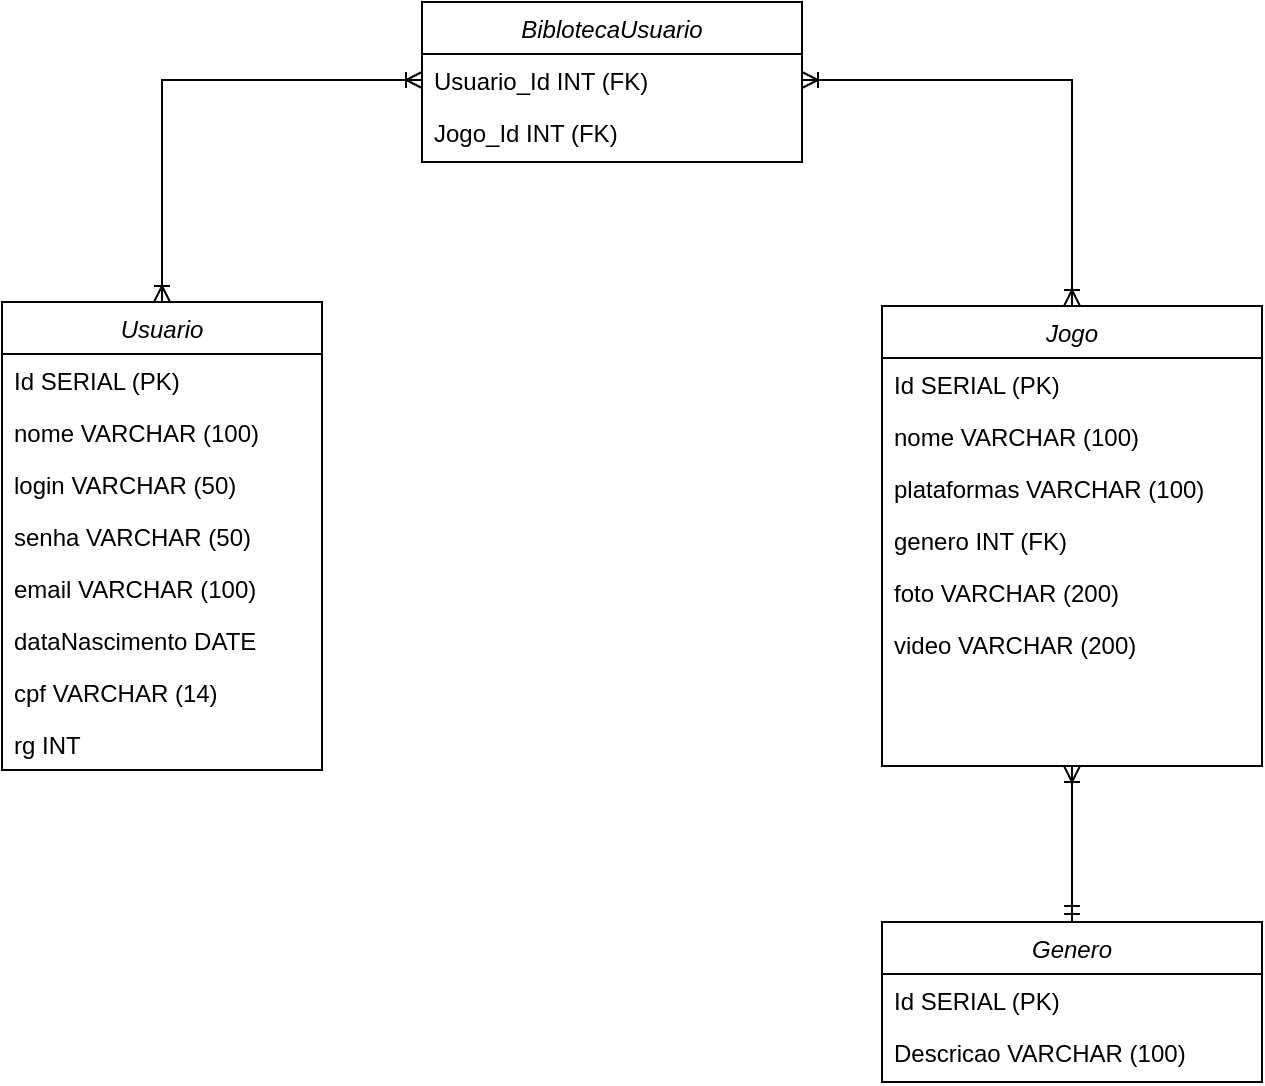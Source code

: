 <mxfile version="21.4.0" type="device">
  <diagram id="C5RBs43oDa-KdzZeNtuy" name="Page-1">
    <mxGraphModel dx="1434" dy="746" grid="1" gridSize="10" guides="1" tooltips="1" connect="1" arrows="1" fold="1" page="1" pageScale="1" pageWidth="827" pageHeight="1169" math="0" shadow="0">
      <root>
        <mxCell id="WIyWlLk6GJQsqaUBKTNV-0" />
        <mxCell id="WIyWlLk6GJQsqaUBKTNV-1" parent="WIyWlLk6GJQsqaUBKTNV-0" />
        <mxCell id="zkfFHV4jXpPFQw0GAbJ--0" value="BiblotecaUsuario" style="swimlane;fontStyle=2;align=center;verticalAlign=top;childLayout=stackLayout;horizontal=1;startSize=26;horizontalStack=0;resizeParent=1;resizeLast=0;collapsible=1;marginBottom=0;rounded=0;shadow=0;strokeWidth=1;" parent="WIyWlLk6GJQsqaUBKTNV-1" vertex="1">
          <mxGeometry x="340" y="70" width="190" height="80" as="geometry">
            <mxRectangle x="230" y="140" width="160" height="26" as="alternateBounds" />
          </mxGeometry>
        </mxCell>
        <mxCell id="zkfFHV4jXpPFQw0GAbJ--1" value="Usuario_Id INT (FK)" style="text;align=left;verticalAlign=top;spacingLeft=4;spacingRight=4;overflow=hidden;rotatable=0;points=[[0,0.5],[1,0.5]];portConstraint=eastwest;" parent="zkfFHV4jXpPFQw0GAbJ--0" vertex="1">
          <mxGeometry y="26" width="190" height="26" as="geometry" />
        </mxCell>
        <mxCell id="zkfFHV4jXpPFQw0GAbJ--2" value="Jogo_Id INT (FK)" style="text;align=left;verticalAlign=top;spacingLeft=4;spacingRight=4;overflow=hidden;rotatable=0;points=[[0,0.5],[1,0.5]];portConstraint=eastwest;rounded=0;shadow=0;html=0;" parent="zkfFHV4jXpPFQw0GAbJ--0" vertex="1">
          <mxGeometry y="52" width="190" height="26" as="geometry" />
        </mxCell>
        <mxCell id="zvpaPvjtQRon_glGb-KS-6" value="Usuario" style="swimlane;fontStyle=2;align=center;verticalAlign=top;childLayout=stackLayout;horizontal=1;startSize=26;horizontalStack=0;resizeParent=1;resizeLast=0;collapsible=1;marginBottom=0;rounded=0;shadow=0;strokeWidth=1;" vertex="1" parent="WIyWlLk6GJQsqaUBKTNV-1">
          <mxGeometry x="130" y="220" width="160" height="234" as="geometry">
            <mxRectangle x="230" y="140" width="160" height="26" as="alternateBounds" />
          </mxGeometry>
        </mxCell>
        <mxCell id="zvpaPvjtQRon_glGb-KS-7" value="Id SERIAL (PK)" style="text;align=left;verticalAlign=top;spacingLeft=4;spacingRight=4;overflow=hidden;rotatable=0;points=[[0,0.5],[1,0.5]];portConstraint=eastwest;" vertex="1" parent="zvpaPvjtQRon_glGb-KS-6">
          <mxGeometry y="26" width="160" height="26" as="geometry" />
        </mxCell>
        <mxCell id="zvpaPvjtQRon_glGb-KS-8" value="nome VARCHAR (100)" style="text;align=left;verticalAlign=top;spacingLeft=4;spacingRight=4;overflow=hidden;rotatable=0;points=[[0,0.5],[1,0.5]];portConstraint=eastwest;rounded=0;shadow=0;html=0;" vertex="1" parent="zvpaPvjtQRon_glGb-KS-6">
          <mxGeometry y="52" width="160" height="26" as="geometry" />
        </mxCell>
        <mxCell id="zvpaPvjtQRon_glGb-KS-9" value="login VARCHAR (50)" style="text;align=left;verticalAlign=top;spacingLeft=4;spacingRight=4;overflow=hidden;rotatable=0;points=[[0,0.5],[1,0.5]];portConstraint=eastwest;rounded=0;shadow=0;html=0;" vertex="1" parent="zvpaPvjtQRon_glGb-KS-6">
          <mxGeometry y="78" width="160" height="26" as="geometry" />
        </mxCell>
        <mxCell id="zvpaPvjtQRon_glGb-KS-10" value="senha VARCHAR (50)" style="text;align=left;verticalAlign=top;spacingLeft=4;spacingRight=4;overflow=hidden;rotatable=0;points=[[0,0.5],[1,0.5]];portConstraint=eastwest;rounded=0;shadow=0;html=0;" vertex="1" parent="zvpaPvjtQRon_glGb-KS-6">
          <mxGeometry y="104" width="160" height="26" as="geometry" />
        </mxCell>
        <mxCell id="zvpaPvjtQRon_glGb-KS-11" value="email VARCHAR (100)" style="text;align=left;verticalAlign=top;spacingLeft=4;spacingRight=4;overflow=hidden;rotatable=0;points=[[0,0.5],[1,0.5]];portConstraint=eastwest;rounded=0;shadow=0;html=0;" vertex="1" parent="zvpaPvjtQRon_glGb-KS-6">
          <mxGeometry y="130" width="160" height="26" as="geometry" />
        </mxCell>
        <mxCell id="zvpaPvjtQRon_glGb-KS-12" value="dataNascimento DATE" style="text;align=left;verticalAlign=top;spacingLeft=4;spacingRight=4;overflow=hidden;rotatable=0;points=[[0,0.5],[1,0.5]];portConstraint=eastwest;rounded=0;shadow=0;html=0;" vertex="1" parent="zvpaPvjtQRon_glGb-KS-6">
          <mxGeometry y="156" width="160" height="26" as="geometry" />
        </mxCell>
        <mxCell id="zvpaPvjtQRon_glGb-KS-13" value="cpf VARCHAR (14)" style="text;align=left;verticalAlign=top;spacingLeft=4;spacingRight=4;overflow=hidden;rotatable=0;points=[[0,0.5],[1,0.5]];portConstraint=eastwest;rounded=0;shadow=0;html=0;" vertex="1" parent="zvpaPvjtQRon_glGb-KS-6">
          <mxGeometry y="182" width="160" height="26" as="geometry" />
        </mxCell>
        <mxCell id="zvpaPvjtQRon_glGb-KS-14" value="rg INT" style="text;align=left;verticalAlign=top;spacingLeft=4;spacingRight=4;overflow=hidden;rotatable=0;points=[[0,0.5],[1,0.5]];portConstraint=eastwest;rounded=0;shadow=0;html=0;" vertex="1" parent="zvpaPvjtQRon_glGb-KS-6">
          <mxGeometry y="208" width="160" height="26" as="geometry" />
        </mxCell>
        <mxCell id="zvpaPvjtQRon_glGb-KS-31" style="edgeStyle=orthogonalEdgeStyle;rounded=0;orthogonalLoop=1;jettySize=auto;html=1;exitX=0.5;exitY=1;exitDx=0;exitDy=0;entryX=0.5;entryY=0;entryDx=0;entryDy=0;endArrow=ERmandOne;endFill=0;startArrow=ERoneToMany;startFill=0;" edge="1" parent="WIyWlLk6GJQsqaUBKTNV-1" source="zvpaPvjtQRon_glGb-KS-19" target="zvpaPvjtQRon_glGb-KS-26">
          <mxGeometry relative="1" as="geometry" />
        </mxCell>
        <mxCell id="zvpaPvjtQRon_glGb-KS-19" value="Jogo" style="swimlane;fontStyle=2;align=center;verticalAlign=top;childLayout=stackLayout;horizontal=1;startSize=26;horizontalStack=0;resizeParent=1;resizeLast=0;collapsible=1;marginBottom=0;rounded=0;shadow=0;strokeWidth=1;" vertex="1" parent="WIyWlLk6GJQsqaUBKTNV-1">
          <mxGeometry x="570" y="222" width="190" height="230" as="geometry">
            <mxRectangle x="230" y="140" width="160" height="26" as="alternateBounds" />
          </mxGeometry>
        </mxCell>
        <mxCell id="zvpaPvjtQRon_glGb-KS-20" value="Id SERIAL (PK)" style="text;align=left;verticalAlign=top;spacingLeft=4;spacingRight=4;overflow=hidden;rotatable=0;points=[[0,0.5],[1,0.5]];portConstraint=eastwest;" vertex="1" parent="zvpaPvjtQRon_glGb-KS-19">
          <mxGeometry y="26" width="190" height="26" as="geometry" />
        </mxCell>
        <mxCell id="zvpaPvjtQRon_glGb-KS-21" value="nome VARCHAR (100)" style="text;align=left;verticalAlign=top;spacingLeft=4;spacingRight=4;overflow=hidden;rotatable=0;points=[[0,0.5],[1,0.5]];portConstraint=eastwest;rounded=0;shadow=0;html=0;" vertex="1" parent="zvpaPvjtQRon_glGb-KS-19">
          <mxGeometry y="52" width="190" height="26" as="geometry" />
        </mxCell>
        <mxCell id="zvpaPvjtQRon_glGb-KS-22" value="plataformas VARCHAR (100)" style="text;align=left;verticalAlign=top;spacingLeft=4;spacingRight=4;overflow=hidden;rotatable=0;points=[[0,0.5],[1,0.5]];portConstraint=eastwest;rounded=0;shadow=0;html=0;" vertex="1" parent="zvpaPvjtQRon_glGb-KS-19">
          <mxGeometry y="78" width="190" height="26" as="geometry" />
        </mxCell>
        <mxCell id="zvpaPvjtQRon_glGb-KS-23" value="genero INT (FK)" style="text;align=left;verticalAlign=top;spacingLeft=4;spacingRight=4;overflow=hidden;rotatable=0;points=[[0,0.5],[1,0.5]];portConstraint=eastwest;rounded=0;shadow=0;html=0;" vertex="1" parent="zvpaPvjtQRon_glGb-KS-19">
          <mxGeometry y="104" width="190" height="26" as="geometry" />
        </mxCell>
        <mxCell id="zvpaPvjtQRon_glGb-KS-24" value="foto VARCHAR (200)" style="text;align=left;verticalAlign=top;spacingLeft=4;spacingRight=4;overflow=hidden;rotatable=0;points=[[0,0.5],[1,0.5]];portConstraint=eastwest;rounded=0;shadow=0;html=0;" vertex="1" parent="zvpaPvjtQRon_glGb-KS-19">
          <mxGeometry y="130" width="190" height="26" as="geometry" />
        </mxCell>
        <mxCell id="zvpaPvjtQRon_glGb-KS-25" value="video VARCHAR (200)" style="text;align=left;verticalAlign=top;spacingLeft=4;spacingRight=4;overflow=hidden;rotatable=0;points=[[0,0.5],[1,0.5]];portConstraint=eastwest;rounded=0;shadow=0;html=0;" vertex="1" parent="zvpaPvjtQRon_glGb-KS-19">
          <mxGeometry y="156" width="190" height="26" as="geometry" />
        </mxCell>
        <mxCell id="zvpaPvjtQRon_glGb-KS-26" value="Genero" style="swimlane;fontStyle=2;align=center;verticalAlign=top;childLayout=stackLayout;horizontal=1;startSize=26;horizontalStack=0;resizeParent=1;resizeLast=0;collapsible=1;marginBottom=0;rounded=0;shadow=0;strokeWidth=1;" vertex="1" parent="WIyWlLk6GJQsqaUBKTNV-1">
          <mxGeometry x="570" y="530" width="190" height="80" as="geometry">
            <mxRectangle x="230" y="140" width="160" height="26" as="alternateBounds" />
          </mxGeometry>
        </mxCell>
        <mxCell id="zvpaPvjtQRon_glGb-KS-27" value="Id SERIAL (PK)" style="text;align=left;verticalAlign=top;spacingLeft=4;spacingRight=4;overflow=hidden;rotatable=0;points=[[0,0.5],[1,0.5]];portConstraint=eastwest;" vertex="1" parent="zvpaPvjtQRon_glGb-KS-26">
          <mxGeometry y="26" width="190" height="26" as="geometry" />
        </mxCell>
        <mxCell id="zvpaPvjtQRon_glGb-KS-28" value="Descricao VARCHAR (100)" style="text;align=left;verticalAlign=top;spacingLeft=4;spacingRight=4;overflow=hidden;rotatable=0;points=[[0,0.5],[1,0.5]];portConstraint=eastwest;rounded=0;shadow=0;html=0;" vertex="1" parent="zvpaPvjtQRon_glGb-KS-26">
          <mxGeometry y="52" width="190" height="26" as="geometry" />
        </mxCell>
        <mxCell id="zvpaPvjtQRon_glGb-KS-29" style="edgeStyle=orthogonalEdgeStyle;rounded=0;orthogonalLoop=1;jettySize=auto;html=1;entryX=0.5;entryY=0;entryDx=0;entryDy=0;startArrow=ERoneToMany;startFill=0;endArrow=ERoneToMany;endFill=0;" edge="1" parent="WIyWlLk6GJQsqaUBKTNV-1" source="zkfFHV4jXpPFQw0GAbJ--1" target="zvpaPvjtQRon_glGb-KS-19">
          <mxGeometry relative="1" as="geometry" />
        </mxCell>
        <mxCell id="zvpaPvjtQRon_glGb-KS-30" style="edgeStyle=orthogonalEdgeStyle;rounded=0;orthogonalLoop=1;jettySize=auto;html=1;exitX=0;exitY=0.5;exitDx=0;exitDy=0;startArrow=ERoneToMany;startFill=0;endArrow=ERoneToMany;endFill=0;" edge="1" parent="WIyWlLk6GJQsqaUBKTNV-1" source="zkfFHV4jXpPFQw0GAbJ--1" target="zvpaPvjtQRon_glGb-KS-6">
          <mxGeometry relative="1" as="geometry" />
        </mxCell>
      </root>
    </mxGraphModel>
  </diagram>
</mxfile>
